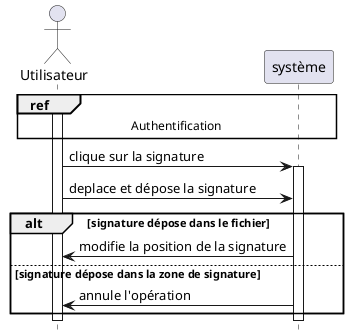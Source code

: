 @startuml move_signature

hide footbox


actor "Utilisateur" as user
participant "système" as system


ref over user, system : Authentification
activate user
user -> system : clique sur la signature
activate system
user -> system : deplace et dépose la signature
alt signature dépose dans le fichier
    system -> user : modifie la position de la signature
else signature dépose dans la zone de signature
    system -> user : annule l'opération
end
deactivate system
deactivate user